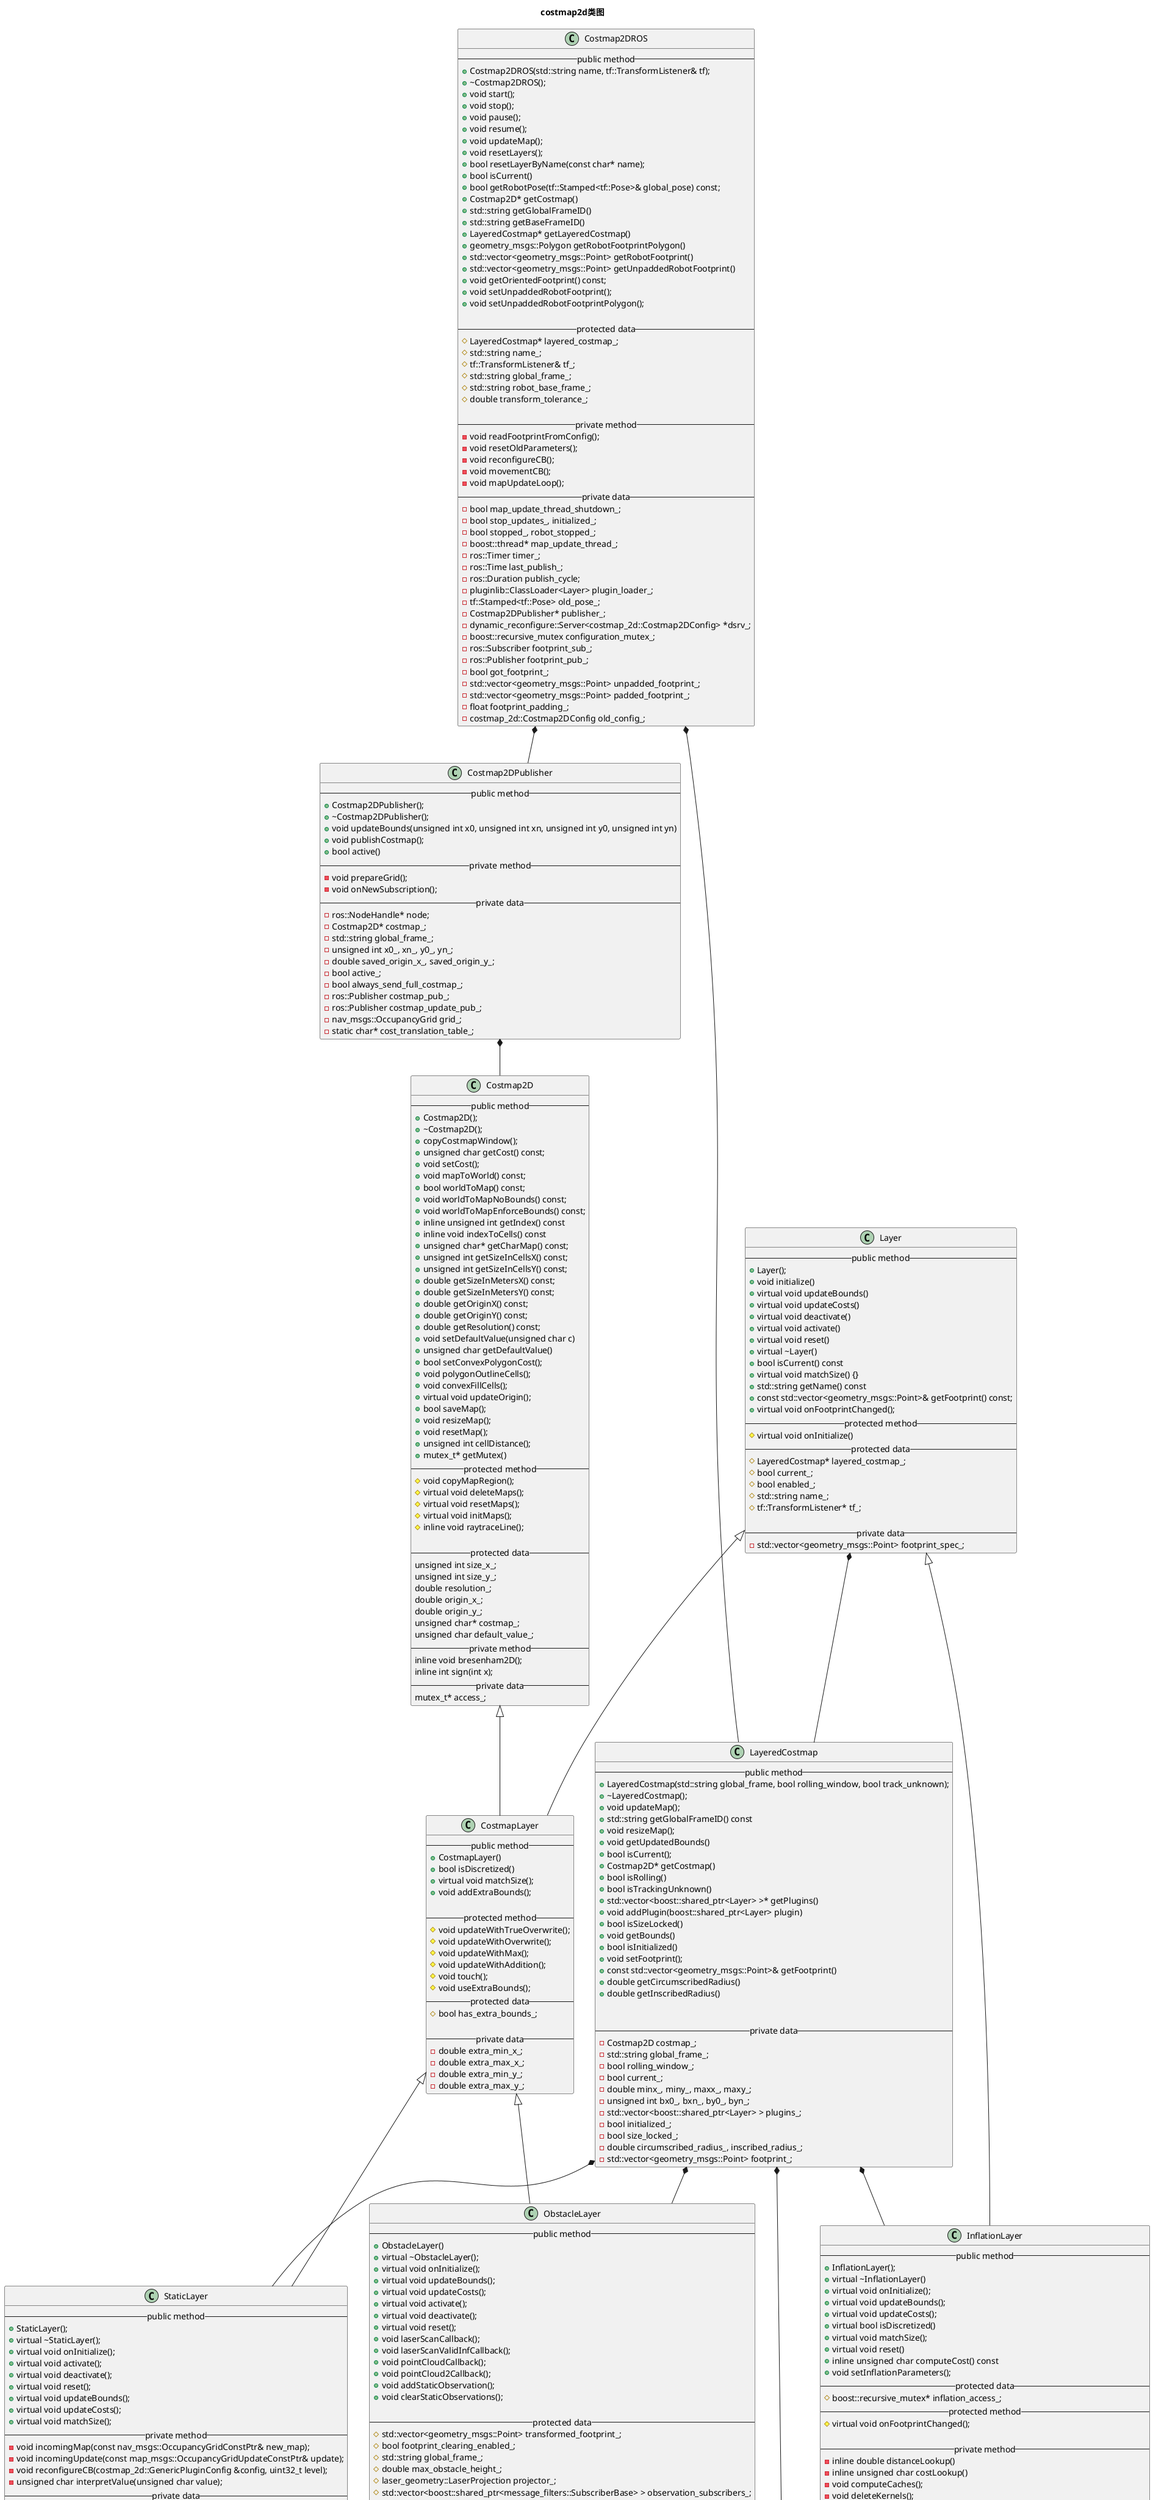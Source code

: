 @startuml
Title "costmap2d类图"


class Costmap2D{
-- public method --
+Costmap2D();
+~Costmap2D();
+copyCostmapWindow();
+unsigned char getCost() const;
+void setCost();
+void mapToWorld() const;
+bool worldToMap() const;
+void worldToMapNoBounds() const;
+void worldToMapEnforceBounds() const;
+inline unsigned int getIndex() const
+inline void indexToCells() const
+unsigned char* getCharMap() const;
+unsigned int getSizeInCellsX() const;
+unsigned int getSizeInCellsY() const;
+double getSizeInMetersX() const;
+double getSizeInMetersY() const;
+double getOriginX() const;
+double getOriginY() const;
+double getResolution() const;
+void setDefaultValue(unsigned char c)
+unsigned char getDefaultValue()
+bool setConvexPolygonCost();
+void polygonOutlineCells();
+void convexFillCells();
+virtual void updateOrigin();
+bool saveMap();
+void resizeMap();
+void resetMap();
+unsigned int cellDistance();
+mutex_t* getMutex()
-- protected method --
#void copyMapRegion();
#virtual void deleteMaps();
#virtual void resetMaps();
#virtual void initMaps();
#inline void raytraceLine();

-- protected data --
  unsigned int size_x_;
  unsigned int size_y_;
  double resolution_;
  double origin_x_;
  double origin_y_;
  unsigned char* costmap_;
  unsigned char default_value_;
-- private method --
inline void bresenham2D();
inline int sign(int x);
-- private data --
mutex_t* access_;
}

class Layer{
-- public method --
+Layer();
+void initialize()
+virtual void updateBounds()
+virtual void updateCosts()
+virtual void deactivate()
+virtual void activate()
+virtual void reset()
+virtual ~Layer()
+bool isCurrent() const
+virtual void matchSize() {}
+std::string getName() const
+const std::vector<geometry_msgs::Point>& getFootprint() const;
+virtual void onFootprintChanged();
-- protected method --
#virtual void onInitialize()
-- protected data --
#LayeredCostmap* layered_costmap_;
#bool current_;
#bool enabled_;
#std::string name_;
#tf::TransformListener* tf_;

-- private data --
-std::vector<geometry_msgs::Point> footprint_spec_;
}

class CostmapLayer{
-- public method --
+CostmapLayer()
+bool isDiscretized()
+virtual void matchSize();
+void addExtraBounds();

-- protected method --
#void updateWithTrueOverwrite();
#void updateWithOverwrite();
#void updateWithMax();
#void updateWithAddition();
#void touch();
#void useExtraBounds();
-- protected data --
#bool has_extra_bounds_;

-- private data --
-double extra_min_x_;
-double extra_max_x_;
-double extra_min_y_;
-double extra_max_y_;
}


class LayeredCostmap{
-- public method --
+LayeredCostmap(std::string global_frame, bool rolling_window, bool track_unknown);
+~LayeredCostmap();
+void updateMap();
+std::string getGlobalFrameID() const
+void resizeMap();
+void getUpdatedBounds()
+bool isCurrent();
+Costmap2D* getCostmap()
+bool isRolling()
+bool isTrackingUnknown()
+std::vector<boost::shared_ptr<Layer> >* getPlugins()
+void addPlugin(boost::shared_ptr<Layer> plugin)
+bool isSizeLocked()
+void getBounds()
+bool isInitialized()
+void setFootprint();
+const std::vector<geometry_msgs::Point>& getFootprint()
+double getCircumscribedRadius()
+double getInscribedRadius()


-- private data --
-Costmap2D costmap_;
-std::string global_frame_;
-bool rolling_window_;
-bool current_;
-double minx_, miny_, maxx_, maxy_;
-unsigned int bx0_, bxn_, by0_, byn_;
-std::vector<boost::shared_ptr<Layer> > plugins_;
-bool initialized_;
-bool size_locked_;
-double circumscribed_radius_, inscribed_radius_;
-std::vector<geometry_msgs::Point> footprint_;
}

class Observation{
 -- public method --
+Observation()
+virtual ~Observation()
 -- public data --
+geometry_msgs::Point origin_;
+pcl::PointCloud<pcl::PointXYZ>* cloud_;
+double obstacle_range_, raytrace_range_;
}
class ObservationBuffer{
-- public method --
+ObservationBuffer();
+~ObservationBuffer();
+bool setGlobalFrame(const std::string new_global_frame);
+void bufferCloud(const sensor_msgs::PointCloud2& cloud);
+void bufferCloud(const pcl::PointCloud<pcl::PointXYZ>& cloud);
+void getObservations(std::vector<Observation>& observations);
+bool isCurrent() const;
+inline void lock()
+inline void unlock()
+void resetLastUpdated();

-- private method --
-void purgeStaleObservations();
-- private data --
-tf::TransformListener& tf_;
-const ros::Duration observation_keep_time_;
-const ros::Duration expected_update_rate_;
-ros::Time last_updated_;
-std::string global_frame_;
-std::string sensor_frame_;
-std::list<Observation> observation_list_;
-std::string topic_name_;
-double min_obstacle_height_, max_obstacle_height_;
-boost::recursive_mutex lock_;
-double obstacle_range_, raytrace_range_;
-double tf_tolerance_;
}
class ObstacleLayer{
-- public method --
+ObstacleLayer()
+virtual ~ObstacleLayer();
+virtual void onInitialize();
+virtual void updateBounds();
+virtual void updateCosts();
+virtual void activate();
+virtual void deactivate();
+virtual void reset();
+void laserScanCallback();
+void laserScanValidInfCallback();
+void pointCloudCallback();
+void pointCloud2Callback();
+void addStaticObservation();
+void clearStaticObservations();

-- protected data --
#std::vector<geometry_msgs::Point> transformed_footprint_;
#bool footprint_clearing_enabled_;
#std::string global_frame_;
#double max_obstacle_height_;
#laser_geometry::LaserProjection projector_;
#std::vector<boost::shared_ptr<message_filters::SubscriberBase> > observation_subscribers_;
#std::vector<boost::shared_ptr<tf::MessageFilterBase> > observation_notifiers_;
#std::vector<boost::shared_ptr<costmap_2d::ObservationBuffer> > observation_buffers_;
#std::vector<boost::shared_ptr<costmap_2d::ObservationBuffer> > marking_buffers_;
#std::vector<boost::shared_ptr<costmap_2d::ObservationBuffer> > clearing_buffers_;
#std::vector<costmap_2d::Observation> static_clearing_observations_;
#std::vector<costmap_2d::Observation> static_marking_observations_;
#bool rolling_window_;
#dynamic_reconfigure::Server<costmap_2d::ObstaclePluginConfig> *dsrv_;
#int combination_method_;
-- protected method --
#virtual void setupDynamicReconfigure();
#bool getMarkingObservations() const;
#bool getClearingObservations() const;
#virtual void raytraceFreespace();
#void updateRaytraceBounds();
#void updateFootprint();
-- private method --
-void reconfigureCB();


}
class StaticLayer{
-- public method --
+StaticLayer();
+virtual ~StaticLayer();
+virtual void onInitialize();
+virtual void activate();
+virtual void deactivate();
+virtual void reset();
+virtual void updateBounds();
+virtual void updateCosts();
+virtual void matchSize();
-- private method --
-void incomingMap(const nav_msgs::OccupancyGridConstPtr& new_map);
-void incomingUpdate(const map_msgs::OccupancyGridUpdateConstPtr& update);
-void reconfigureCB(costmap_2d::GenericPluginConfig &config, uint32_t level);
-unsigned char interpretValue(unsigned char value);
-- private data --
-std::string global_frame_;
-std::string map_frame_;
-bool subscribe_to_updates_;
-bool map_received_;
-bool has_updated_data_;
-unsigned int x_, y_, width_, height_;
-bool track_unknown_space_;
-bool use_maximum_;
-bool first_map_only_;
-bool trinary_costmap_;
-ros::Subscriber map_sub_, map_update_sub_;
-unsigned char lethal_threshold_, unknown_cost_value_;
-dynamic_reconfigure::Server<costmap_2d::GenericPluginConfig> *dsrv_;
}
class VoxelLayer{
-- public method --
+VoxelLayer()
+virtual ~VoxelLayer();
+virtual void onInitialize();
+virtual void updateBounds();
+void updateOrigin();
+bool isDiscretized()
+virtual void matchSize();
+virtual void reset();
-- protected method --
#virtual void setupDynamicReconfigure();
#virtual void resetMaps();
-- private method --
-void reconfigureCB();
-void clearNonLethal();
-virtual void raytraceFreespace();
-inline bool worldToMap3DFloat()
-inline bool worldToMap3D()
-inline void mapToWorld3D()
-inline double dist()

 -- private data --
-dynamic_reconfigure::Server<costmap_2d::VoxelPluginConfig> *voxel_dsrv_;
-bool publish_voxel_;
-ros::Publisher voxel_pub_;
-voxel_grid::VoxelGrid voxel_grid_;
-double z_resolution_, origin_z_;
-unsigned int unknown_threshold_, mark_threshold_, size_z_;
-ros::Publisher clearing_endpoints_pub_;
-sensor_msgs::PointCloud clearing_endpoints_;
}
class InflationLayer
{
-- public method --
+InflationLayer();
+virtual ~InflationLayer()
+virtual void onInitialize();
+virtual void updateBounds();
+virtual void updateCosts();
+virtual bool isDiscretized()
+virtual void matchSize();
+virtual void reset()
+inline unsigned char computeCost() const
+void setInflationParameters();
-- protected data --
#boost::recursive_mutex* inflation_access_;
-- protected method --
#virtual void onFootprintChanged();

-- private method --
-inline double distanceLookup()
-inline unsigned char costLookup()
-void computeCaches();
-void deleteKernels();
-void inflate_area();
-unsigned int cellDistance()
-inline void enqueue();
-- private data --
-double inflation_radius_, inscribed_radius_, weight_;
-bool inflate_unknown_;
-unsigned int cell_inflation_radius_;
-unsigned int cached_cell_inflation_radius_;
-std::map<double, std::vector<CellData> > inflation_cells_;
-double resolution_;
-bool* seen_;
-int seen_size_;
-unsigned char** cached_costs_;
-double** cached_distances_;
-double last_min_x_, last_min_y_, last_max_x_, last_max_y_;
-dynamic_reconfigure::Server<costmap_2d::InflationPluginConfig> *dsrv_;
-void reconfigureCB(costmap_2d::InflationPluginConfig &config, uint32_t level);
-bool need_reinflation_;
}



class Costmap2DPublisher
{
-- public method --
+Costmap2DPublisher();
+~Costmap2DPublisher();
+void updateBounds(unsigned int x0, unsigned int xn, unsigned int y0, unsigned int yn)
+void publishCostmap();
+bool active()
-- private method --
-void prepareGrid();
-void onNewSubscription();
-- private data --
-ros::NodeHandle* node;
-Costmap2D* costmap_;
-std::string global_frame_;
-unsigned int x0_, xn_, y0_, yn_;
-double saved_origin_x_, saved_origin_y_;
-bool active_;
-bool always_send_full_costmap_;
-ros::Publisher costmap_pub_;
-ros::Publisher costmap_update_pub_;
-nav_msgs::OccupancyGrid grid_;
-static char* cost_translation_table_;
}

class Costmap2DROS
{
-- public method --
+Costmap2DROS(std::string name, tf::TransformListener& tf);
+~Costmap2DROS();
+void start();
+void stop();
+void pause();
+void resume();
+void updateMap();
+void resetLayers();
+bool resetLayerByName(const char* name);
+bool isCurrent()
+bool getRobotPose(tf::Stamped<tf::Pose>& global_pose) const;
+Costmap2D* getCostmap()
+std::string getGlobalFrameID()
+std::string getBaseFrameID()
+LayeredCostmap* getLayeredCostmap()
+geometry_msgs::Polygon getRobotFootprintPolygon()
+std::vector<geometry_msgs::Point> getRobotFootprint()
+std::vector<geometry_msgs::Point> getUnpaddedRobotFootprint()
+void getOrientedFootprint() const;
+void setUnpaddedRobotFootprint();
+void setUnpaddedRobotFootprintPolygon();

-- protected data --
#LayeredCostmap* layered_costmap_;
#std::string name_;
#tf::TransformListener& tf_;
#std::string global_frame_;
#std::string robot_base_frame_;
#double transform_tolerance_;

-- private method --
-void readFootprintFromConfig();
-void resetOldParameters();
-void reconfigureCB();
-void movementCB();
-void mapUpdateLoop();
-- private data --
-bool map_update_thread_shutdown_;
-bool stop_updates_, initialized_;
-bool stopped_, robot_stopped_;
-boost::thread* map_update_thread_;
-ros::Timer timer_;
-ros::Time last_publish_;
-ros::Duration publish_cycle;
-pluginlib::ClassLoader<Layer> plugin_loader_;
-tf::Stamped<tf::Pose> old_pose_;
-Costmap2DPublisher* publisher_;
-dynamic_reconfigure::Server<costmap_2d::Costmap2DConfig> *dsrv_;
-boost::recursive_mutex configuration_mutex_;
-ros::Subscriber footprint_sub_;
-ros::Publisher footprint_pub_;
-bool got_footprint_;
-std::vector<geometry_msgs::Point> unpadded_footprint_;
-std::vector<geometry_msgs::Point> padded_footprint_;
-float footprint_padding_;
-costmap_2d::Costmap2DConfig old_config_;
}



Costmap2DROS *-- Costmap2DPublisher
Costmap2DROS *-- LayeredCostmap
Costmap2DPublisher *-- Costmap2D
Layer *-- LayeredCostmap
LayeredCostmap *-- InflationLayer
LayeredCostmap *-- ObstacleLayer
LayeredCostmap *-- StaticLayer
LayeredCostmap *-- VoxelLayer

ObstacleLayer *-- ObservationBuffer
ObservationBuffer *-- Observation
Layer <|-- InflationLayer

CostmapLayer <|-- StaticLayer
Costmap2D <|-- CostmapLayer
Layer <|-- CostmapLayer
CostmapLayer <|-- ObstacleLayer
ObstacleLayer <|-- VoxelLayer


@enduml
